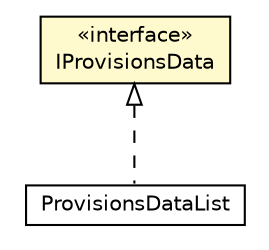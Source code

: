 #!/usr/local/bin/dot
#
# Class diagram 
# Generated by UMLGraph version R5_6-24-gf6e263 (http://www.umlgraph.org/)
#

digraph G {
	edge [fontname="Helvetica",fontsize=10,labelfontname="Helvetica",labelfontsize=10];
	node [fontname="Helvetica",fontsize=10,shape=plaintext];
	nodesep=0.25;
	ranksep=0.5;
	// org.universAAL.middleware.context.data.ProvisionsDataList
	c206316 [label=<<table title="org.universAAL.middleware.context.data.ProvisionsDataList" border="0" cellborder="1" cellspacing="0" cellpadding="2" port="p" href="./ProvisionsDataList.html">
		<tr><td><table border="0" cellspacing="0" cellpadding="1">
<tr><td align="center" balign="center"> ProvisionsDataList </td></tr>
		</table></td></tr>
		</table>>, URL="./ProvisionsDataList.html", fontname="Helvetica", fontcolor="black", fontsize=10.0];
	// org.universAAL.middleware.context.data.IProvisionsData
	c206321 [label=<<table title="org.universAAL.middleware.context.data.IProvisionsData" border="0" cellborder="1" cellspacing="0" cellpadding="2" port="p" bgcolor="lemonChiffon" href="./IProvisionsData.html">
		<tr><td><table border="0" cellspacing="0" cellpadding="1">
<tr><td align="center" balign="center"> &#171;interface&#187; </td></tr>
<tr><td align="center" balign="center"> IProvisionsData </td></tr>
		</table></td></tr>
		</table>>, URL="./IProvisionsData.html", fontname="Helvetica", fontcolor="black", fontsize=10.0];
	//org.universAAL.middleware.context.data.ProvisionsDataList implements org.universAAL.middleware.context.data.IProvisionsData
	c206321:p -> c206316:p [dir=back,arrowtail=empty,style=dashed];
}

